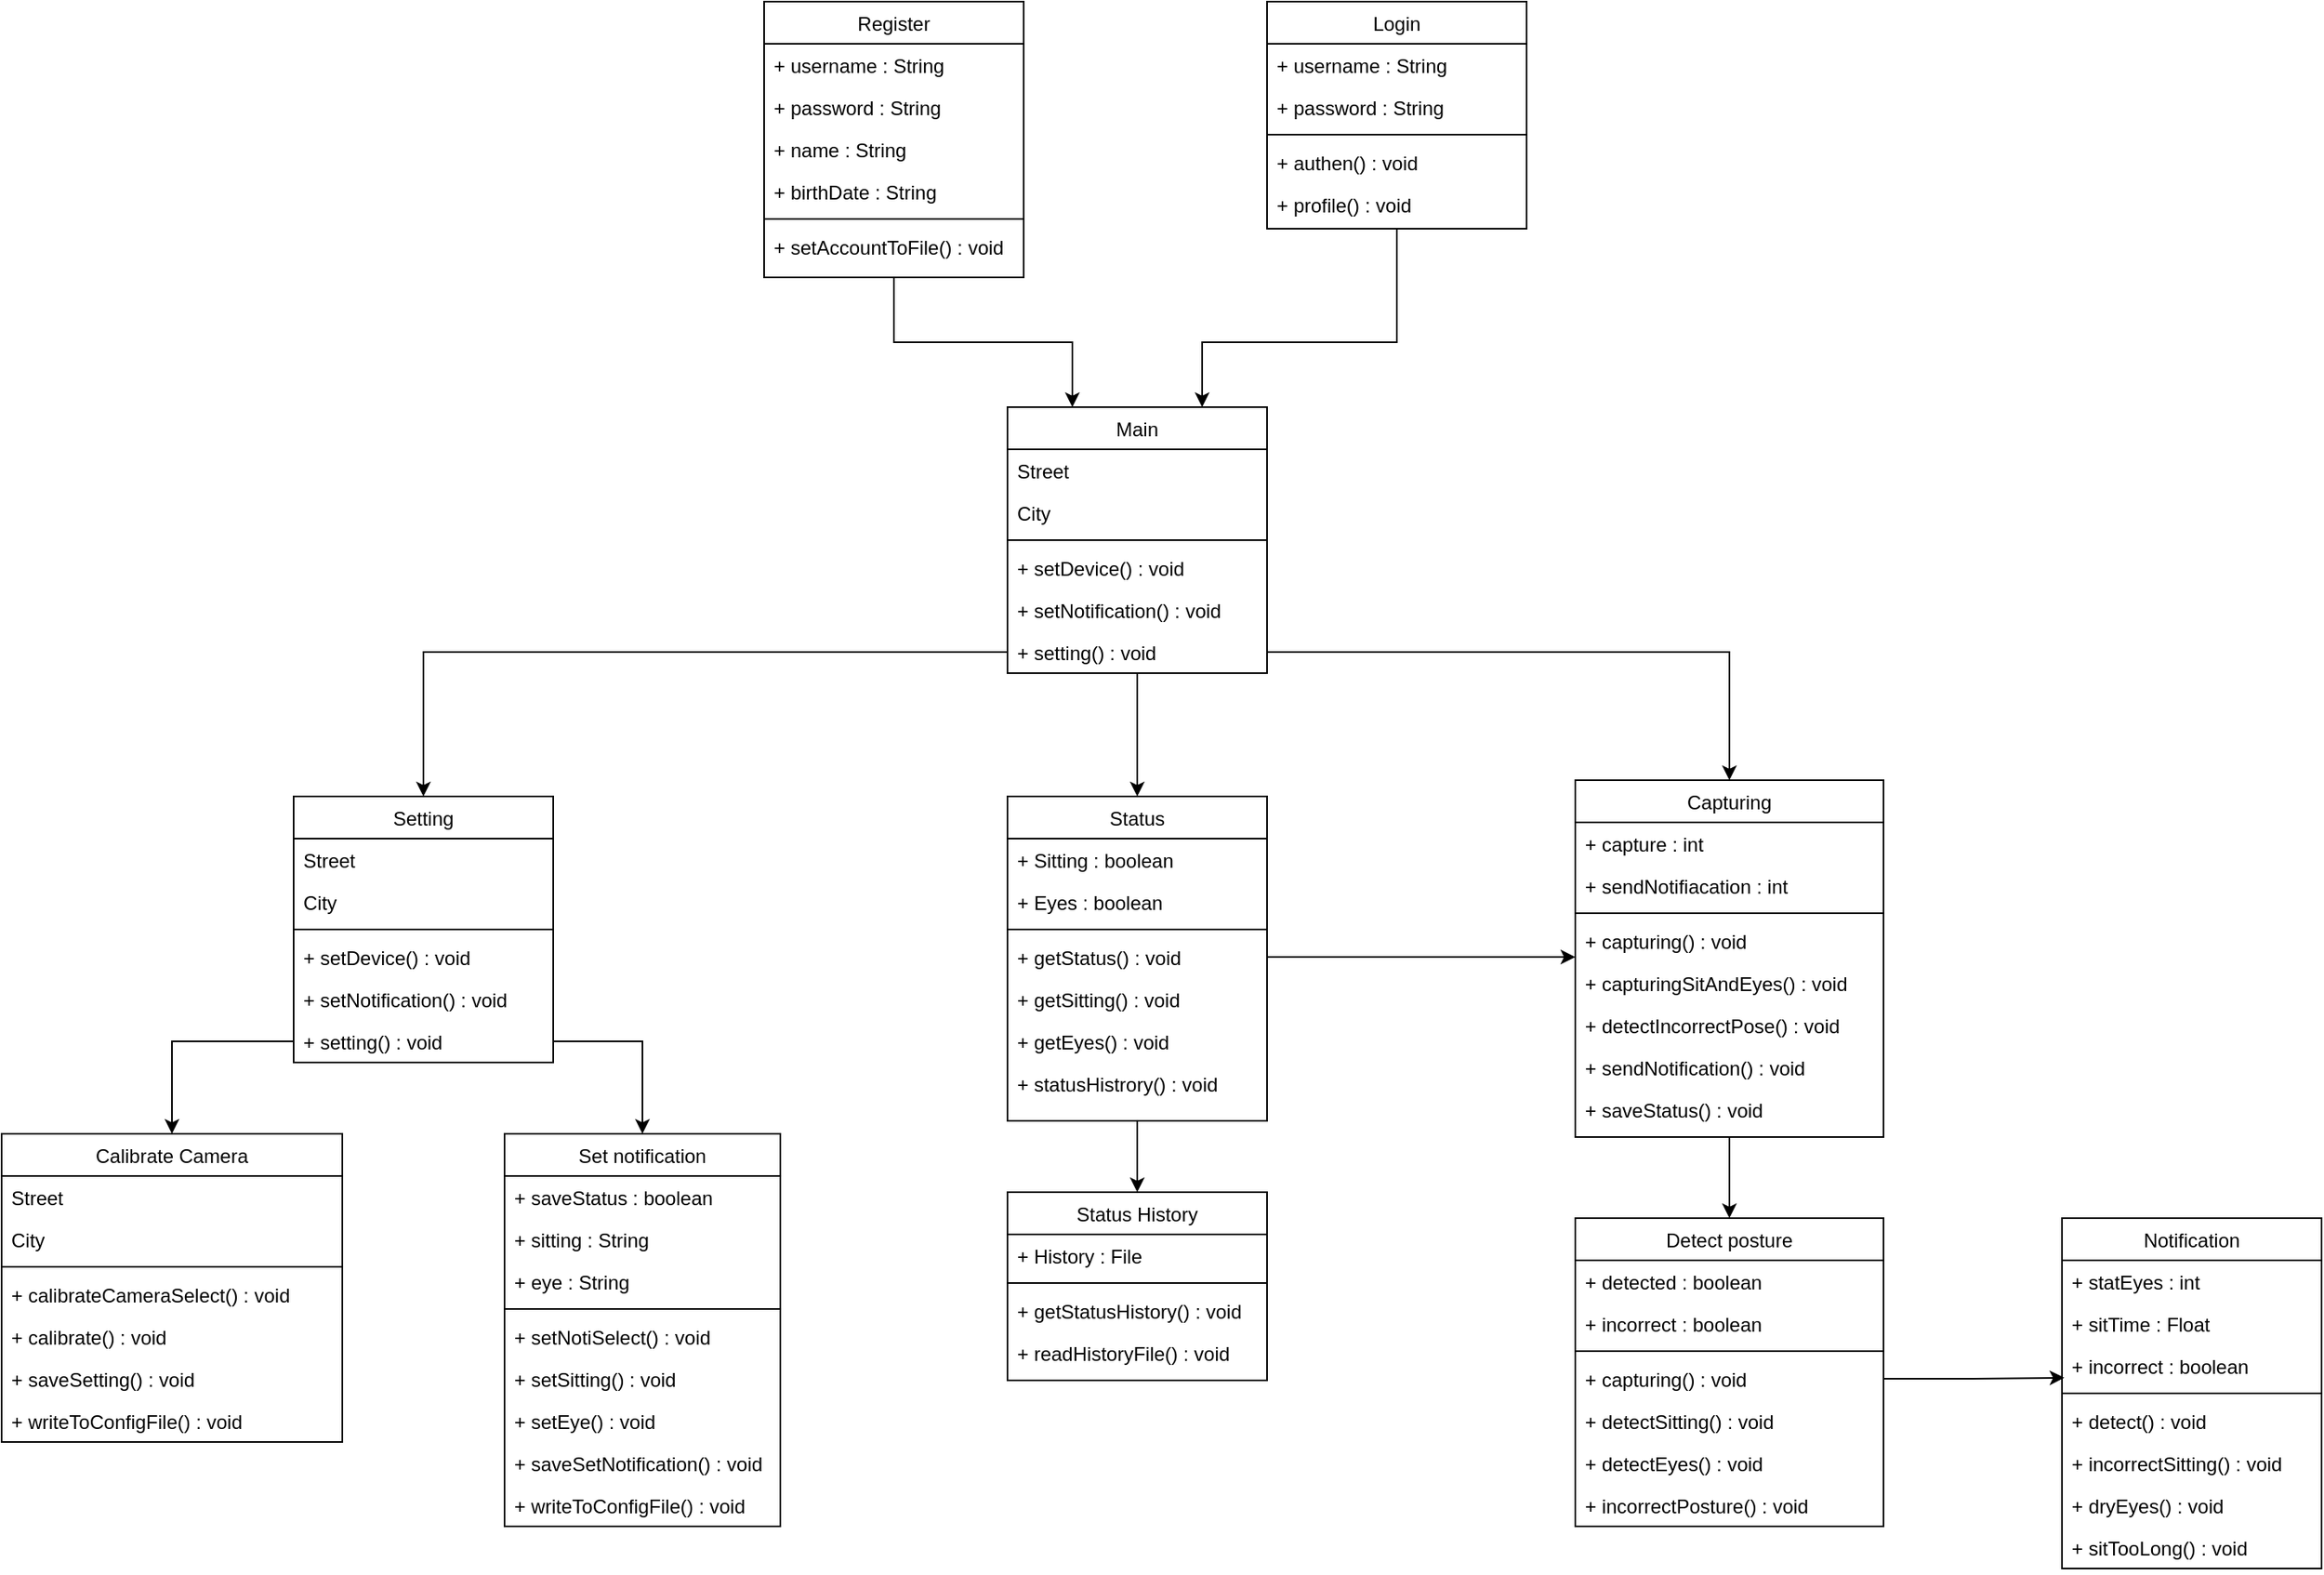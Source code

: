 <mxfile version="15.5.1" type="github">
  <diagram id="C5RBs43oDa-KdzZeNtuy" name="Class Diagram">
    <mxGraphModel dx="1068" dy="655" grid="1" gridSize="10" guides="1" tooltips="1" connect="1" arrows="1" fold="1" page="1" pageScale="1" pageWidth="827" pageHeight="1169" math="0" shadow="0">
      <root>
        <mxCell id="WIyWlLk6GJQsqaUBKTNV-0" />
        <mxCell id="WIyWlLk6GJQsqaUBKTNV-1" parent="WIyWlLk6GJQsqaUBKTNV-0" />
        <mxCell id="vv1hb8bBGI_ncl7h0-FY-103" style="edgeStyle=orthogonalEdgeStyle;rounded=0;orthogonalLoop=1;jettySize=auto;html=1;exitX=0.5;exitY=1;exitDx=0;exitDy=0;entryX=0.25;entryY=0;entryDx=0;entryDy=0;" edge="1" parent="WIyWlLk6GJQsqaUBKTNV-1" source="zkfFHV4jXpPFQw0GAbJ--0" target="vv1hb8bBGI_ncl7h0-FY-95">
          <mxGeometry relative="1" as="geometry" />
        </mxCell>
        <mxCell id="zkfFHV4jXpPFQw0GAbJ--0" value="Register" style="swimlane;fontStyle=0;align=center;verticalAlign=top;childLayout=stackLayout;horizontal=1;startSize=26;horizontalStack=0;resizeParent=1;resizeLast=0;collapsible=1;marginBottom=0;rounded=0;shadow=0;strokeWidth=1;" parent="WIyWlLk6GJQsqaUBKTNV-1" vertex="1">
          <mxGeometry x="590" y="90" width="160" height="170" as="geometry">
            <mxRectangle x="230" y="140" width="160" height="26" as="alternateBounds" />
          </mxGeometry>
        </mxCell>
        <mxCell id="zkfFHV4jXpPFQw0GAbJ--1" value="+ username : String" style="text;align=left;verticalAlign=top;spacingLeft=4;spacingRight=4;overflow=hidden;rotatable=0;points=[[0,0.5],[1,0.5]];portConstraint=eastwest;" parent="zkfFHV4jXpPFQw0GAbJ--0" vertex="1">
          <mxGeometry y="26" width="160" height="26" as="geometry" />
        </mxCell>
        <mxCell id="zkfFHV4jXpPFQw0GAbJ--2" value="+ password : String" style="text;align=left;verticalAlign=top;spacingLeft=4;spacingRight=4;overflow=hidden;rotatable=0;points=[[0,0.5],[1,0.5]];portConstraint=eastwest;rounded=0;shadow=0;html=0;" parent="zkfFHV4jXpPFQw0GAbJ--0" vertex="1">
          <mxGeometry y="52" width="160" height="26" as="geometry" />
        </mxCell>
        <mxCell id="vv1hb8bBGI_ncl7h0-FY-2" value="+ name : String" style="text;align=left;verticalAlign=top;spacingLeft=4;spacingRight=4;overflow=hidden;rotatable=0;points=[[0,0.5],[1,0.5]];portConstraint=eastwest;rounded=0;shadow=0;html=0;" vertex="1" parent="zkfFHV4jXpPFQw0GAbJ--0">
          <mxGeometry y="78" width="160" height="26" as="geometry" />
        </mxCell>
        <mxCell id="zkfFHV4jXpPFQw0GAbJ--3" value="+ birthDate : String" style="text;align=left;verticalAlign=top;spacingLeft=4;spacingRight=4;overflow=hidden;rotatable=0;points=[[0,0.5],[1,0.5]];portConstraint=eastwest;rounded=0;shadow=0;html=0;" parent="zkfFHV4jXpPFQw0GAbJ--0" vertex="1">
          <mxGeometry y="104" width="160" height="26" as="geometry" />
        </mxCell>
        <mxCell id="zkfFHV4jXpPFQw0GAbJ--4" value="" style="line;html=1;strokeWidth=1;align=left;verticalAlign=middle;spacingTop=-1;spacingLeft=3;spacingRight=3;rotatable=0;labelPosition=right;points=[];portConstraint=eastwest;" parent="zkfFHV4jXpPFQw0GAbJ--0" vertex="1">
          <mxGeometry y="130" width="160" height="8" as="geometry" />
        </mxCell>
        <mxCell id="zkfFHV4jXpPFQw0GAbJ--5" value="+ setAccountToFile() : void" style="text;align=left;verticalAlign=top;spacingLeft=4;spacingRight=4;overflow=hidden;rotatable=0;points=[[0,0.5],[1,0.5]];portConstraint=eastwest;" parent="zkfFHV4jXpPFQw0GAbJ--0" vertex="1">
          <mxGeometry y="138" width="160" height="26" as="geometry" />
        </mxCell>
        <mxCell id="vv1hb8bBGI_ncl7h0-FY-104" style="edgeStyle=orthogonalEdgeStyle;rounded=0;orthogonalLoop=1;jettySize=auto;html=1;entryX=0.75;entryY=0;entryDx=0;entryDy=0;" edge="1" parent="WIyWlLk6GJQsqaUBKTNV-1" source="zkfFHV4jXpPFQw0GAbJ--6" target="vv1hb8bBGI_ncl7h0-FY-95">
          <mxGeometry relative="1" as="geometry">
            <Array as="points">
              <mxPoint x="980" y="300" />
              <mxPoint x="860" y="300" />
            </Array>
          </mxGeometry>
        </mxCell>
        <mxCell id="zkfFHV4jXpPFQw0GAbJ--6" value="Login" style="swimlane;fontStyle=0;align=center;verticalAlign=top;childLayout=stackLayout;horizontal=1;startSize=26;horizontalStack=0;resizeParent=1;resizeLast=0;collapsible=1;marginBottom=0;rounded=0;shadow=0;strokeWidth=1;" parent="WIyWlLk6GJQsqaUBKTNV-1" vertex="1">
          <mxGeometry x="900" y="90" width="160" height="140" as="geometry">
            <mxRectangle x="130" y="380" width="160" height="26" as="alternateBounds" />
          </mxGeometry>
        </mxCell>
        <mxCell id="vv1hb8bBGI_ncl7h0-FY-4" value="+ username : String" style="text;align=left;verticalAlign=top;spacingLeft=4;spacingRight=4;overflow=hidden;rotatable=0;points=[[0,0.5],[1,0.5]];portConstraint=eastwest;" vertex="1" parent="zkfFHV4jXpPFQw0GAbJ--6">
          <mxGeometry y="26" width="160" height="26" as="geometry" />
        </mxCell>
        <mxCell id="vv1hb8bBGI_ncl7h0-FY-5" value="+ password : String" style="text;align=left;verticalAlign=top;spacingLeft=4;spacingRight=4;overflow=hidden;rotatable=0;points=[[0,0.5],[1,0.5]];portConstraint=eastwest;rounded=0;shadow=0;html=0;" vertex="1" parent="zkfFHV4jXpPFQw0GAbJ--6">
          <mxGeometry y="52" width="160" height="26" as="geometry" />
        </mxCell>
        <mxCell id="zkfFHV4jXpPFQw0GAbJ--9" value="" style="line;html=1;strokeWidth=1;align=left;verticalAlign=middle;spacingTop=-1;spacingLeft=3;spacingRight=3;rotatable=0;labelPosition=right;points=[];portConstraint=eastwest;" parent="zkfFHV4jXpPFQw0GAbJ--6" vertex="1">
          <mxGeometry y="78" width="160" height="8" as="geometry" />
        </mxCell>
        <mxCell id="zkfFHV4jXpPFQw0GAbJ--10" value="+ authen() : void" style="text;align=left;verticalAlign=top;spacingLeft=4;spacingRight=4;overflow=hidden;rotatable=0;points=[[0,0.5],[1,0.5]];portConstraint=eastwest;fontStyle=0" parent="zkfFHV4jXpPFQw0GAbJ--6" vertex="1">
          <mxGeometry y="86" width="160" height="26" as="geometry" />
        </mxCell>
        <mxCell id="zkfFHV4jXpPFQw0GAbJ--11" value="+ profile() : void" style="text;align=left;verticalAlign=top;spacingLeft=4;spacingRight=4;overflow=hidden;rotatable=0;points=[[0,0.5],[1,0.5]];portConstraint=eastwest;" parent="zkfFHV4jXpPFQw0GAbJ--6" vertex="1">
          <mxGeometry y="112" width="160" height="26" as="geometry" />
        </mxCell>
        <mxCell id="zkfFHV4jXpPFQw0GAbJ--17" value="Setting" style="swimlane;fontStyle=0;align=center;verticalAlign=top;childLayout=stackLayout;horizontal=1;startSize=26;horizontalStack=0;resizeParent=1;resizeLast=0;collapsible=1;marginBottom=0;rounded=0;shadow=0;strokeWidth=1;" parent="WIyWlLk6GJQsqaUBKTNV-1" vertex="1">
          <mxGeometry x="300" y="580" width="160" height="164" as="geometry">
            <mxRectangle x="550" y="140" width="160" height="26" as="alternateBounds" />
          </mxGeometry>
        </mxCell>
        <mxCell id="zkfFHV4jXpPFQw0GAbJ--18" value="Street" style="text;align=left;verticalAlign=top;spacingLeft=4;spacingRight=4;overflow=hidden;rotatable=0;points=[[0,0.5],[1,0.5]];portConstraint=eastwest;" parent="zkfFHV4jXpPFQw0GAbJ--17" vertex="1">
          <mxGeometry y="26" width="160" height="26" as="geometry" />
        </mxCell>
        <mxCell id="zkfFHV4jXpPFQw0GAbJ--19" value="City" style="text;align=left;verticalAlign=top;spacingLeft=4;spacingRight=4;overflow=hidden;rotatable=0;points=[[0,0.5],[1,0.5]];portConstraint=eastwest;rounded=0;shadow=0;html=0;" parent="zkfFHV4jXpPFQw0GAbJ--17" vertex="1">
          <mxGeometry y="52" width="160" height="26" as="geometry" />
        </mxCell>
        <mxCell id="zkfFHV4jXpPFQw0GAbJ--23" value="" style="line;html=1;strokeWidth=1;align=left;verticalAlign=middle;spacingTop=-1;spacingLeft=3;spacingRight=3;rotatable=0;labelPosition=right;points=[];portConstraint=eastwest;" parent="zkfFHV4jXpPFQw0GAbJ--17" vertex="1">
          <mxGeometry y="78" width="160" height="8" as="geometry" />
        </mxCell>
        <mxCell id="zkfFHV4jXpPFQw0GAbJ--24" value="+ setDevice() : void" style="text;align=left;verticalAlign=top;spacingLeft=4;spacingRight=4;overflow=hidden;rotatable=0;points=[[0,0.5],[1,0.5]];portConstraint=eastwest;" parent="zkfFHV4jXpPFQw0GAbJ--17" vertex="1">
          <mxGeometry y="86" width="160" height="26" as="geometry" />
        </mxCell>
        <mxCell id="zkfFHV4jXpPFQw0GAbJ--25" value="+ setNotification() : void" style="text;align=left;verticalAlign=top;spacingLeft=4;spacingRight=4;overflow=hidden;rotatable=0;points=[[0,0.5],[1,0.5]];portConstraint=eastwest;" parent="zkfFHV4jXpPFQw0GAbJ--17" vertex="1">
          <mxGeometry y="112" width="160" height="26" as="geometry" />
        </mxCell>
        <mxCell id="vv1hb8bBGI_ncl7h0-FY-12" value="+ setting() : void" style="text;align=left;verticalAlign=top;spacingLeft=4;spacingRight=4;overflow=hidden;rotatable=0;points=[[0,0.5],[1,0.5]];portConstraint=eastwest;" vertex="1" parent="zkfFHV4jXpPFQw0GAbJ--17">
          <mxGeometry y="138" width="160" height="26" as="geometry" />
        </mxCell>
        <mxCell id="vv1hb8bBGI_ncl7h0-FY-110" style="edgeStyle=orthogonalEdgeStyle;rounded=0;orthogonalLoop=1;jettySize=auto;html=1;exitX=0.5;exitY=1;exitDx=0;exitDy=0;entryX=0.5;entryY=0;entryDx=0;entryDy=0;" edge="1" parent="WIyWlLk6GJQsqaUBKTNV-1" source="vv1hb8bBGI_ncl7h0-FY-13" target="vv1hb8bBGI_ncl7h0-FY-45">
          <mxGeometry relative="1" as="geometry" />
        </mxCell>
        <mxCell id="vv1hb8bBGI_ncl7h0-FY-13" value="Status" style="swimlane;fontStyle=0;align=center;verticalAlign=top;childLayout=stackLayout;horizontal=1;startSize=26;horizontalStack=0;resizeParent=1;resizeLast=0;collapsible=1;marginBottom=0;rounded=0;shadow=0;strokeWidth=1;" vertex="1" parent="WIyWlLk6GJQsqaUBKTNV-1">
          <mxGeometry x="740" y="580" width="160" height="200" as="geometry">
            <mxRectangle x="550" y="140" width="160" height="26" as="alternateBounds" />
          </mxGeometry>
        </mxCell>
        <mxCell id="vv1hb8bBGI_ncl7h0-FY-14" value="+ Sitting : boolean" style="text;align=left;verticalAlign=top;spacingLeft=4;spacingRight=4;overflow=hidden;rotatable=0;points=[[0,0.5],[1,0.5]];portConstraint=eastwest;" vertex="1" parent="vv1hb8bBGI_ncl7h0-FY-13">
          <mxGeometry y="26" width="160" height="26" as="geometry" />
        </mxCell>
        <mxCell id="vv1hb8bBGI_ncl7h0-FY-15" value="+ Eyes : boolean" style="text;align=left;verticalAlign=top;spacingLeft=4;spacingRight=4;overflow=hidden;rotatable=0;points=[[0,0.5],[1,0.5]];portConstraint=eastwest;rounded=0;shadow=0;html=0;" vertex="1" parent="vv1hb8bBGI_ncl7h0-FY-13">
          <mxGeometry y="52" width="160" height="26" as="geometry" />
        </mxCell>
        <mxCell id="vv1hb8bBGI_ncl7h0-FY-16" value="" style="line;html=1;strokeWidth=1;align=left;verticalAlign=middle;spacingTop=-1;spacingLeft=3;spacingRight=3;rotatable=0;labelPosition=right;points=[];portConstraint=eastwest;" vertex="1" parent="vv1hb8bBGI_ncl7h0-FY-13">
          <mxGeometry y="78" width="160" height="8" as="geometry" />
        </mxCell>
        <mxCell id="vv1hb8bBGI_ncl7h0-FY-17" value="+ getStatus() : void" style="text;align=left;verticalAlign=top;spacingLeft=4;spacingRight=4;overflow=hidden;rotatable=0;points=[[0,0.5],[1,0.5]];portConstraint=eastwest;" vertex="1" parent="vv1hb8bBGI_ncl7h0-FY-13">
          <mxGeometry y="86" width="160" height="26" as="geometry" />
        </mxCell>
        <mxCell id="vv1hb8bBGI_ncl7h0-FY-18" value="+ getSitting() : void" style="text;align=left;verticalAlign=top;spacingLeft=4;spacingRight=4;overflow=hidden;rotatable=0;points=[[0,0.5],[1,0.5]];portConstraint=eastwest;" vertex="1" parent="vv1hb8bBGI_ncl7h0-FY-13">
          <mxGeometry y="112" width="160" height="26" as="geometry" />
        </mxCell>
        <mxCell id="vv1hb8bBGI_ncl7h0-FY-19" value="+ getEyes() : void" style="text;align=left;verticalAlign=top;spacingLeft=4;spacingRight=4;overflow=hidden;rotatable=0;points=[[0,0.5],[1,0.5]];portConstraint=eastwest;" vertex="1" parent="vv1hb8bBGI_ncl7h0-FY-13">
          <mxGeometry y="138" width="160" height="26" as="geometry" />
        </mxCell>
        <mxCell id="vv1hb8bBGI_ncl7h0-FY-20" value="+ statusHistrory() : void" style="text;align=left;verticalAlign=top;spacingLeft=4;spacingRight=4;overflow=hidden;rotatable=0;points=[[0,0.5],[1,0.5]];portConstraint=eastwest;" vertex="1" parent="vv1hb8bBGI_ncl7h0-FY-13">
          <mxGeometry y="164" width="160" height="26" as="geometry" />
        </mxCell>
        <mxCell id="vv1hb8bBGI_ncl7h0-FY-21" value="Calibrate Camera" style="swimlane;fontStyle=0;align=center;verticalAlign=top;childLayout=stackLayout;horizontal=1;startSize=26;horizontalStack=0;resizeParent=1;resizeLast=0;collapsible=1;marginBottom=0;rounded=0;shadow=0;strokeWidth=1;" vertex="1" parent="WIyWlLk6GJQsqaUBKTNV-1">
          <mxGeometry x="120" y="788" width="210" height="190" as="geometry">
            <mxRectangle x="550" y="140" width="160" height="26" as="alternateBounds" />
          </mxGeometry>
        </mxCell>
        <mxCell id="vv1hb8bBGI_ncl7h0-FY-22" value="Street" style="text;align=left;verticalAlign=top;spacingLeft=4;spacingRight=4;overflow=hidden;rotatable=0;points=[[0,0.5],[1,0.5]];portConstraint=eastwest;" vertex="1" parent="vv1hb8bBGI_ncl7h0-FY-21">
          <mxGeometry y="26" width="210" height="26" as="geometry" />
        </mxCell>
        <mxCell id="vv1hb8bBGI_ncl7h0-FY-23" value="City" style="text;align=left;verticalAlign=top;spacingLeft=4;spacingRight=4;overflow=hidden;rotatable=0;points=[[0,0.5],[1,0.5]];portConstraint=eastwest;rounded=0;shadow=0;html=0;" vertex="1" parent="vv1hb8bBGI_ncl7h0-FY-21">
          <mxGeometry y="52" width="210" height="26" as="geometry" />
        </mxCell>
        <mxCell id="vv1hb8bBGI_ncl7h0-FY-24" value="" style="line;html=1;strokeWidth=1;align=left;verticalAlign=middle;spacingTop=-1;spacingLeft=3;spacingRight=3;rotatable=0;labelPosition=right;points=[];portConstraint=eastwest;" vertex="1" parent="vv1hb8bBGI_ncl7h0-FY-21">
          <mxGeometry y="78" width="210" height="8" as="geometry" />
        </mxCell>
        <mxCell id="vv1hb8bBGI_ncl7h0-FY-25" value="+ calibrateCameraSelect() : void" style="text;align=left;verticalAlign=top;spacingLeft=4;spacingRight=4;overflow=hidden;rotatable=0;points=[[0,0.5],[1,0.5]];portConstraint=eastwest;" vertex="1" parent="vv1hb8bBGI_ncl7h0-FY-21">
          <mxGeometry y="86" width="210" height="26" as="geometry" />
        </mxCell>
        <mxCell id="vv1hb8bBGI_ncl7h0-FY-26" value="+ calibrate() : void" style="text;align=left;verticalAlign=top;spacingLeft=4;spacingRight=4;overflow=hidden;rotatable=0;points=[[0,0.5],[1,0.5]];portConstraint=eastwest;" vertex="1" parent="vv1hb8bBGI_ncl7h0-FY-21">
          <mxGeometry y="112" width="210" height="26" as="geometry" />
        </mxCell>
        <mxCell id="vv1hb8bBGI_ncl7h0-FY-27" value="+ saveSetting() : void" style="text;align=left;verticalAlign=top;spacingLeft=4;spacingRight=4;overflow=hidden;rotatable=0;points=[[0,0.5],[1,0.5]];portConstraint=eastwest;" vertex="1" parent="vv1hb8bBGI_ncl7h0-FY-21">
          <mxGeometry y="138" width="210" height="26" as="geometry" />
        </mxCell>
        <mxCell id="vv1hb8bBGI_ncl7h0-FY-28" value="+ writeToConfigFile() : void" style="text;align=left;verticalAlign=top;spacingLeft=4;spacingRight=4;overflow=hidden;rotatable=0;points=[[0,0.5],[1,0.5]];portConstraint=eastwest;" vertex="1" parent="vv1hb8bBGI_ncl7h0-FY-21">
          <mxGeometry y="164" width="210" height="26" as="geometry" />
        </mxCell>
        <mxCell id="vv1hb8bBGI_ncl7h0-FY-36" value="Set notification" style="swimlane;fontStyle=0;align=center;verticalAlign=top;childLayout=stackLayout;horizontal=1;startSize=26;horizontalStack=0;resizeParent=1;resizeLast=0;collapsible=1;marginBottom=0;rounded=0;shadow=0;strokeWidth=1;" vertex="1" parent="WIyWlLk6GJQsqaUBKTNV-1">
          <mxGeometry x="430" y="788" width="170" height="242" as="geometry">
            <mxRectangle x="550" y="140" width="160" height="26" as="alternateBounds" />
          </mxGeometry>
        </mxCell>
        <mxCell id="vv1hb8bBGI_ncl7h0-FY-38" value="+ saveStatus : boolean" style="text;align=left;verticalAlign=top;spacingLeft=4;spacingRight=4;overflow=hidden;rotatable=0;points=[[0,0.5],[1,0.5]];portConstraint=eastwest;rounded=0;shadow=0;html=0;" vertex="1" parent="vv1hb8bBGI_ncl7h0-FY-36">
          <mxGeometry y="26" width="170" height="26" as="geometry" />
        </mxCell>
        <mxCell id="vv1hb8bBGI_ncl7h0-FY-37" value="+ sitting : String" style="text;align=left;verticalAlign=top;spacingLeft=4;spacingRight=4;overflow=hidden;rotatable=0;points=[[0,0.5],[1,0.5]];portConstraint=eastwest;" vertex="1" parent="vv1hb8bBGI_ncl7h0-FY-36">
          <mxGeometry y="52" width="170" height="26" as="geometry" />
        </mxCell>
        <mxCell id="vv1hb8bBGI_ncl7h0-FY-115" value="+ eye : String" style="text;align=left;verticalAlign=top;spacingLeft=4;spacingRight=4;overflow=hidden;rotatable=0;points=[[0,0.5],[1,0.5]];portConstraint=eastwest;" vertex="1" parent="vv1hb8bBGI_ncl7h0-FY-36">
          <mxGeometry y="78" width="170" height="26" as="geometry" />
        </mxCell>
        <mxCell id="vv1hb8bBGI_ncl7h0-FY-39" value="" style="line;html=1;strokeWidth=1;align=left;verticalAlign=middle;spacingTop=-1;spacingLeft=3;spacingRight=3;rotatable=0;labelPosition=right;points=[];portConstraint=eastwest;" vertex="1" parent="vv1hb8bBGI_ncl7h0-FY-36">
          <mxGeometry y="104" width="170" height="8" as="geometry" />
        </mxCell>
        <mxCell id="vv1hb8bBGI_ncl7h0-FY-40" value="+ setNotiSelect() : void" style="text;align=left;verticalAlign=top;spacingLeft=4;spacingRight=4;overflow=hidden;rotatable=0;points=[[0,0.5],[1,0.5]];portConstraint=eastwest;" vertex="1" parent="vv1hb8bBGI_ncl7h0-FY-36">
          <mxGeometry y="112" width="170" height="26" as="geometry" />
        </mxCell>
        <mxCell id="vv1hb8bBGI_ncl7h0-FY-41" value="+ setSitting() : void" style="text;align=left;verticalAlign=top;spacingLeft=4;spacingRight=4;overflow=hidden;rotatable=0;points=[[0,0.5],[1,0.5]];portConstraint=eastwest;" vertex="1" parent="vv1hb8bBGI_ncl7h0-FY-36">
          <mxGeometry y="138" width="170" height="26" as="geometry" />
        </mxCell>
        <mxCell id="vv1hb8bBGI_ncl7h0-FY-42" value="+ setEye() : void" style="text;align=left;verticalAlign=top;spacingLeft=4;spacingRight=4;overflow=hidden;rotatable=0;points=[[0,0.5],[1,0.5]];portConstraint=eastwest;" vertex="1" parent="vv1hb8bBGI_ncl7h0-FY-36">
          <mxGeometry y="164" width="170" height="26" as="geometry" />
        </mxCell>
        <mxCell id="vv1hb8bBGI_ncl7h0-FY-43" value="+ saveSetNotification() : void" style="text;align=left;verticalAlign=top;spacingLeft=4;spacingRight=4;overflow=hidden;rotatable=0;points=[[0,0.5],[1,0.5]];portConstraint=eastwest;" vertex="1" parent="vv1hb8bBGI_ncl7h0-FY-36">
          <mxGeometry y="190" width="170" height="26" as="geometry" />
        </mxCell>
        <mxCell id="vv1hb8bBGI_ncl7h0-FY-44" value="+ writeToConfigFile() : void" style="text;align=left;verticalAlign=top;spacingLeft=4;spacingRight=4;overflow=hidden;rotatable=0;points=[[0,0.5],[1,0.5]];portConstraint=eastwest;" vertex="1" parent="vv1hb8bBGI_ncl7h0-FY-36">
          <mxGeometry y="216" width="170" height="26" as="geometry" />
        </mxCell>
        <mxCell id="vv1hb8bBGI_ncl7h0-FY-45" value="Status History" style="swimlane;fontStyle=0;align=center;verticalAlign=top;childLayout=stackLayout;horizontal=1;startSize=26;horizontalStack=0;resizeParent=1;resizeLast=0;collapsible=1;marginBottom=0;rounded=0;shadow=0;strokeWidth=1;" vertex="1" parent="WIyWlLk6GJQsqaUBKTNV-1">
          <mxGeometry x="740" y="824" width="160" height="116" as="geometry">
            <mxRectangle x="550" y="140" width="160" height="26" as="alternateBounds" />
          </mxGeometry>
        </mxCell>
        <mxCell id="vv1hb8bBGI_ncl7h0-FY-46" value="+ History : File" style="text;align=left;verticalAlign=top;spacingLeft=4;spacingRight=4;overflow=hidden;rotatable=0;points=[[0,0.5],[1,0.5]];portConstraint=eastwest;" vertex="1" parent="vv1hb8bBGI_ncl7h0-FY-45">
          <mxGeometry y="26" width="160" height="26" as="geometry" />
        </mxCell>
        <mxCell id="vv1hb8bBGI_ncl7h0-FY-48" value="" style="line;html=1;strokeWidth=1;align=left;verticalAlign=middle;spacingTop=-1;spacingLeft=3;spacingRight=3;rotatable=0;labelPosition=right;points=[];portConstraint=eastwest;" vertex="1" parent="vv1hb8bBGI_ncl7h0-FY-45">
          <mxGeometry y="52" width="160" height="8" as="geometry" />
        </mxCell>
        <mxCell id="vv1hb8bBGI_ncl7h0-FY-49" value="+ getStatusHistory() : void" style="text;align=left;verticalAlign=top;spacingLeft=4;spacingRight=4;overflow=hidden;rotatable=0;points=[[0,0.5],[1,0.5]];portConstraint=eastwest;" vertex="1" parent="vv1hb8bBGI_ncl7h0-FY-45">
          <mxGeometry y="60" width="160" height="26" as="geometry" />
        </mxCell>
        <mxCell id="vv1hb8bBGI_ncl7h0-FY-50" value="+ readHistoryFile() : void" style="text;align=left;verticalAlign=top;spacingLeft=4;spacingRight=4;overflow=hidden;rotatable=0;points=[[0,0.5],[1,0.5]];portConstraint=eastwest;" vertex="1" parent="vv1hb8bBGI_ncl7h0-FY-45">
          <mxGeometry y="86" width="160" height="26" as="geometry" />
        </mxCell>
        <mxCell id="vv1hb8bBGI_ncl7h0-FY-111" style="edgeStyle=orthogonalEdgeStyle;rounded=0;orthogonalLoop=1;jettySize=auto;html=1;exitX=0.5;exitY=1;exitDx=0;exitDy=0;entryX=0.5;entryY=0;entryDx=0;entryDy=0;" edge="1" parent="WIyWlLk6GJQsqaUBKTNV-1" source="vv1hb8bBGI_ncl7h0-FY-65" target="vv1hb8bBGI_ncl7h0-FY-74">
          <mxGeometry relative="1" as="geometry" />
        </mxCell>
        <mxCell id="vv1hb8bBGI_ncl7h0-FY-65" value="Capturing" style="swimlane;fontStyle=0;align=center;verticalAlign=top;childLayout=stackLayout;horizontal=1;startSize=26;horizontalStack=0;resizeParent=1;resizeLast=0;collapsible=1;marginBottom=0;rounded=0;shadow=0;strokeWidth=1;" vertex="1" parent="WIyWlLk6GJQsqaUBKTNV-1">
          <mxGeometry x="1090" y="570" width="190" height="220" as="geometry">
            <mxRectangle x="550" y="140" width="160" height="26" as="alternateBounds" />
          </mxGeometry>
        </mxCell>
        <mxCell id="vv1hb8bBGI_ncl7h0-FY-66" value="+ capture : int" style="text;align=left;verticalAlign=top;spacingLeft=4;spacingRight=4;overflow=hidden;rotatable=0;points=[[0,0.5],[1,0.5]];portConstraint=eastwest;" vertex="1" parent="vv1hb8bBGI_ncl7h0-FY-65">
          <mxGeometry y="26" width="190" height="26" as="geometry" />
        </mxCell>
        <mxCell id="vv1hb8bBGI_ncl7h0-FY-67" value="+ sendNotifiacation : int" style="text;align=left;verticalAlign=top;spacingLeft=4;spacingRight=4;overflow=hidden;rotatable=0;points=[[0,0.5],[1,0.5]];portConstraint=eastwest;rounded=0;shadow=0;html=0;" vertex="1" parent="vv1hb8bBGI_ncl7h0-FY-65">
          <mxGeometry y="52" width="190" height="26" as="geometry" />
        </mxCell>
        <mxCell id="vv1hb8bBGI_ncl7h0-FY-68" value="" style="line;html=1;strokeWidth=1;align=left;verticalAlign=middle;spacingTop=-1;spacingLeft=3;spacingRight=3;rotatable=0;labelPosition=right;points=[];portConstraint=eastwest;" vertex="1" parent="vv1hb8bBGI_ncl7h0-FY-65">
          <mxGeometry y="78" width="190" height="8" as="geometry" />
        </mxCell>
        <mxCell id="vv1hb8bBGI_ncl7h0-FY-69" value="+ capturing() : void" style="text;align=left;verticalAlign=top;spacingLeft=4;spacingRight=4;overflow=hidden;rotatable=0;points=[[0,0.5],[1,0.5]];portConstraint=eastwest;" vertex="1" parent="vv1hb8bBGI_ncl7h0-FY-65">
          <mxGeometry y="86" width="190" height="26" as="geometry" />
        </mxCell>
        <mxCell id="vv1hb8bBGI_ncl7h0-FY-70" value="+ capturingSitAndEyes() : void" style="text;align=left;verticalAlign=top;spacingLeft=4;spacingRight=4;overflow=hidden;rotatable=0;points=[[0,0.5],[1,0.5]];portConstraint=eastwest;" vertex="1" parent="vv1hb8bBGI_ncl7h0-FY-65">
          <mxGeometry y="112" width="190" height="26" as="geometry" />
        </mxCell>
        <mxCell id="vv1hb8bBGI_ncl7h0-FY-71" value="+ detectIncorrectPose() : void" style="text;align=left;verticalAlign=top;spacingLeft=4;spacingRight=4;overflow=hidden;rotatable=0;points=[[0,0.5],[1,0.5]];portConstraint=eastwest;" vertex="1" parent="vv1hb8bBGI_ncl7h0-FY-65">
          <mxGeometry y="138" width="190" height="26" as="geometry" />
        </mxCell>
        <mxCell id="vv1hb8bBGI_ncl7h0-FY-72" value="+ sendNotification() : void" style="text;align=left;verticalAlign=top;spacingLeft=4;spacingRight=4;overflow=hidden;rotatable=0;points=[[0,0.5],[1,0.5]];portConstraint=eastwest;" vertex="1" parent="vv1hb8bBGI_ncl7h0-FY-65">
          <mxGeometry y="164" width="190" height="26" as="geometry" />
        </mxCell>
        <mxCell id="vv1hb8bBGI_ncl7h0-FY-73" value="+ saveStatus() : void" style="text;align=left;verticalAlign=top;spacingLeft=4;spacingRight=4;overflow=hidden;rotatable=0;points=[[0,0.5],[1,0.5]];portConstraint=eastwest;" vertex="1" parent="vv1hb8bBGI_ncl7h0-FY-65">
          <mxGeometry y="190" width="190" height="26" as="geometry" />
        </mxCell>
        <mxCell id="vv1hb8bBGI_ncl7h0-FY-74" value="Detect posture" style="swimlane;fontStyle=0;align=center;verticalAlign=top;childLayout=stackLayout;horizontal=1;startSize=26;horizontalStack=0;resizeParent=1;resizeLast=0;collapsible=1;marginBottom=0;rounded=0;shadow=0;strokeWidth=1;" vertex="1" parent="WIyWlLk6GJQsqaUBKTNV-1">
          <mxGeometry x="1090" y="840" width="190" height="190" as="geometry">
            <mxRectangle x="550" y="140" width="160" height="26" as="alternateBounds" />
          </mxGeometry>
        </mxCell>
        <mxCell id="vv1hb8bBGI_ncl7h0-FY-75" value="+ detected : boolean" style="text;align=left;verticalAlign=top;spacingLeft=4;spacingRight=4;overflow=hidden;rotatable=0;points=[[0,0.5],[1,0.5]];portConstraint=eastwest;" vertex="1" parent="vv1hb8bBGI_ncl7h0-FY-74">
          <mxGeometry y="26" width="190" height="26" as="geometry" />
        </mxCell>
        <mxCell id="vv1hb8bBGI_ncl7h0-FY-76" value="+ incorrect : boolean" style="text;align=left;verticalAlign=top;spacingLeft=4;spacingRight=4;overflow=hidden;rotatable=0;points=[[0,0.5],[1,0.5]];portConstraint=eastwest;rounded=0;shadow=0;html=0;" vertex="1" parent="vv1hb8bBGI_ncl7h0-FY-74">
          <mxGeometry y="52" width="190" height="26" as="geometry" />
        </mxCell>
        <mxCell id="vv1hb8bBGI_ncl7h0-FY-77" value="" style="line;html=1;strokeWidth=1;align=left;verticalAlign=middle;spacingTop=-1;spacingLeft=3;spacingRight=3;rotatable=0;labelPosition=right;points=[];portConstraint=eastwest;" vertex="1" parent="vv1hb8bBGI_ncl7h0-FY-74">
          <mxGeometry y="78" width="190" height="8" as="geometry" />
        </mxCell>
        <mxCell id="vv1hb8bBGI_ncl7h0-FY-78" value="+ capturing() : void" style="text;align=left;verticalAlign=top;spacingLeft=4;spacingRight=4;overflow=hidden;rotatable=0;points=[[0,0.5],[1,0.5]];portConstraint=eastwest;" vertex="1" parent="vv1hb8bBGI_ncl7h0-FY-74">
          <mxGeometry y="86" width="190" height="26" as="geometry" />
        </mxCell>
        <mxCell id="vv1hb8bBGI_ncl7h0-FY-79" value="+ detectSitting() : void" style="text;align=left;verticalAlign=top;spacingLeft=4;spacingRight=4;overflow=hidden;rotatable=0;points=[[0,0.5],[1,0.5]];portConstraint=eastwest;" vertex="1" parent="vv1hb8bBGI_ncl7h0-FY-74">
          <mxGeometry y="112" width="190" height="26" as="geometry" />
        </mxCell>
        <mxCell id="vv1hb8bBGI_ncl7h0-FY-80" value="+ detectEyes() : void" style="text;align=left;verticalAlign=top;spacingLeft=4;spacingRight=4;overflow=hidden;rotatable=0;points=[[0,0.5],[1,0.5]];portConstraint=eastwest;" vertex="1" parent="vv1hb8bBGI_ncl7h0-FY-74">
          <mxGeometry y="138" width="190" height="26" as="geometry" />
        </mxCell>
        <mxCell id="vv1hb8bBGI_ncl7h0-FY-81" value="+ incorrectPosture() : void" style="text;align=left;verticalAlign=top;spacingLeft=4;spacingRight=4;overflow=hidden;rotatable=0;points=[[0,0.5],[1,0.5]];portConstraint=eastwest;" vertex="1" parent="vv1hb8bBGI_ncl7h0-FY-74">
          <mxGeometry y="164" width="190" height="26" as="geometry" />
        </mxCell>
        <mxCell id="vv1hb8bBGI_ncl7h0-FY-83" value="Notification" style="swimlane;fontStyle=0;align=center;verticalAlign=top;childLayout=stackLayout;horizontal=1;startSize=26;horizontalStack=0;resizeParent=1;resizeLast=0;collapsible=1;marginBottom=0;rounded=0;shadow=0;strokeWidth=1;" vertex="1" parent="WIyWlLk6GJQsqaUBKTNV-1">
          <mxGeometry x="1390" y="840" width="160" height="216" as="geometry">
            <mxRectangle x="550" y="140" width="160" height="26" as="alternateBounds" />
          </mxGeometry>
        </mxCell>
        <mxCell id="vv1hb8bBGI_ncl7h0-FY-84" value="+ statEyes : int" style="text;align=left;verticalAlign=top;spacingLeft=4;spacingRight=4;overflow=hidden;rotatable=0;points=[[0,0.5],[1,0.5]];portConstraint=eastwest;" vertex="1" parent="vv1hb8bBGI_ncl7h0-FY-83">
          <mxGeometry y="26" width="160" height="26" as="geometry" />
        </mxCell>
        <mxCell id="vv1hb8bBGI_ncl7h0-FY-85" value="+ sitTime : Float" style="text;align=left;verticalAlign=top;spacingLeft=4;spacingRight=4;overflow=hidden;rotatable=0;points=[[0,0.5],[1,0.5]];portConstraint=eastwest;rounded=0;shadow=0;html=0;" vertex="1" parent="vv1hb8bBGI_ncl7h0-FY-83">
          <mxGeometry y="52" width="160" height="26" as="geometry" />
        </mxCell>
        <mxCell id="vv1hb8bBGI_ncl7h0-FY-92" value="+ incorrect : boolean" style="text;align=left;verticalAlign=top;spacingLeft=4;spacingRight=4;overflow=hidden;rotatable=0;points=[[0,0.5],[1,0.5]];portConstraint=eastwest;rounded=0;shadow=0;html=0;" vertex="1" parent="vv1hb8bBGI_ncl7h0-FY-83">
          <mxGeometry y="78" width="160" height="26" as="geometry" />
        </mxCell>
        <mxCell id="vv1hb8bBGI_ncl7h0-FY-86" value="" style="line;html=1;strokeWidth=1;align=left;verticalAlign=middle;spacingTop=-1;spacingLeft=3;spacingRight=3;rotatable=0;labelPosition=right;points=[];portConstraint=eastwest;" vertex="1" parent="vv1hb8bBGI_ncl7h0-FY-83">
          <mxGeometry y="104" width="160" height="8" as="geometry" />
        </mxCell>
        <mxCell id="vv1hb8bBGI_ncl7h0-FY-87" value="+ detect() : void" style="text;align=left;verticalAlign=top;spacingLeft=4;spacingRight=4;overflow=hidden;rotatable=0;points=[[0,0.5],[1,0.5]];portConstraint=eastwest;" vertex="1" parent="vv1hb8bBGI_ncl7h0-FY-83">
          <mxGeometry y="112" width="160" height="26" as="geometry" />
        </mxCell>
        <mxCell id="vv1hb8bBGI_ncl7h0-FY-88" value="+ incorrectSitting() : void" style="text;align=left;verticalAlign=top;spacingLeft=4;spacingRight=4;overflow=hidden;rotatable=0;points=[[0,0.5],[1,0.5]];portConstraint=eastwest;" vertex="1" parent="vv1hb8bBGI_ncl7h0-FY-83">
          <mxGeometry y="138" width="160" height="26" as="geometry" />
        </mxCell>
        <mxCell id="vv1hb8bBGI_ncl7h0-FY-89" value="+ dryEyes() : void" style="text;align=left;verticalAlign=top;spacingLeft=4;spacingRight=4;overflow=hidden;rotatable=0;points=[[0,0.5],[1,0.5]];portConstraint=eastwest;" vertex="1" parent="vv1hb8bBGI_ncl7h0-FY-83">
          <mxGeometry y="164" width="160" height="26" as="geometry" />
        </mxCell>
        <mxCell id="vv1hb8bBGI_ncl7h0-FY-90" value="+ sitTooLong() : void" style="text;align=left;verticalAlign=top;spacingLeft=4;spacingRight=4;overflow=hidden;rotatable=0;points=[[0,0.5],[1,0.5]];portConstraint=eastwest;" vertex="1" parent="vv1hb8bBGI_ncl7h0-FY-83">
          <mxGeometry y="190" width="160" height="26" as="geometry" />
        </mxCell>
        <mxCell id="vv1hb8bBGI_ncl7h0-FY-107" style="edgeStyle=orthogonalEdgeStyle;rounded=0;orthogonalLoop=1;jettySize=auto;html=1;entryX=0.5;entryY=0;entryDx=0;entryDy=0;" edge="1" parent="WIyWlLk6GJQsqaUBKTNV-1" source="vv1hb8bBGI_ncl7h0-FY-95" target="vv1hb8bBGI_ncl7h0-FY-13">
          <mxGeometry relative="1" as="geometry" />
        </mxCell>
        <mxCell id="vv1hb8bBGI_ncl7h0-FY-95" value="Main" style="swimlane;fontStyle=0;align=center;verticalAlign=top;childLayout=stackLayout;horizontal=1;startSize=26;horizontalStack=0;resizeParent=1;resizeLast=0;collapsible=1;marginBottom=0;rounded=0;shadow=0;strokeWidth=1;" vertex="1" parent="WIyWlLk6GJQsqaUBKTNV-1">
          <mxGeometry x="740" y="340" width="160" height="164" as="geometry">
            <mxRectangle x="550" y="140" width="160" height="26" as="alternateBounds" />
          </mxGeometry>
        </mxCell>
        <mxCell id="vv1hb8bBGI_ncl7h0-FY-96" value="Street" style="text;align=left;verticalAlign=top;spacingLeft=4;spacingRight=4;overflow=hidden;rotatable=0;points=[[0,0.5],[1,0.5]];portConstraint=eastwest;" vertex="1" parent="vv1hb8bBGI_ncl7h0-FY-95">
          <mxGeometry y="26" width="160" height="26" as="geometry" />
        </mxCell>
        <mxCell id="vv1hb8bBGI_ncl7h0-FY-97" value="City" style="text;align=left;verticalAlign=top;spacingLeft=4;spacingRight=4;overflow=hidden;rotatable=0;points=[[0,0.5],[1,0.5]];portConstraint=eastwest;rounded=0;shadow=0;html=0;" vertex="1" parent="vv1hb8bBGI_ncl7h0-FY-95">
          <mxGeometry y="52" width="160" height="26" as="geometry" />
        </mxCell>
        <mxCell id="vv1hb8bBGI_ncl7h0-FY-98" value="" style="line;html=1;strokeWidth=1;align=left;verticalAlign=middle;spacingTop=-1;spacingLeft=3;spacingRight=3;rotatable=0;labelPosition=right;points=[];portConstraint=eastwest;" vertex="1" parent="vv1hb8bBGI_ncl7h0-FY-95">
          <mxGeometry y="78" width="160" height="8" as="geometry" />
        </mxCell>
        <mxCell id="vv1hb8bBGI_ncl7h0-FY-99" value="+ setDevice() : void" style="text;align=left;verticalAlign=top;spacingLeft=4;spacingRight=4;overflow=hidden;rotatable=0;points=[[0,0.5],[1,0.5]];portConstraint=eastwest;" vertex="1" parent="vv1hb8bBGI_ncl7h0-FY-95">
          <mxGeometry y="86" width="160" height="26" as="geometry" />
        </mxCell>
        <mxCell id="vv1hb8bBGI_ncl7h0-FY-100" value="+ setNotification() : void" style="text;align=left;verticalAlign=top;spacingLeft=4;spacingRight=4;overflow=hidden;rotatable=0;points=[[0,0.5],[1,0.5]];portConstraint=eastwest;" vertex="1" parent="vv1hb8bBGI_ncl7h0-FY-95">
          <mxGeometry y="112" width="160" height="26" as="geometry" />
        </mxCell>
        <mxCell id="vv1hb8bBGI_ncl7h0-FY-101" value="+ setting() : void" style="text;align=left;verticalAlign=top;spacingLeft=4;spacingRight=4;overflow=hidden;rotatable=0;points=[[0,0.5],[1,0.5]];portConstraint=eastwest;" vertex="1" parent="vv1hb8bBGI_ncl7h0-FY-95">
          <mxGeometry y="138" width="160" height="26" as="geometry" />
        </mxCell>
        <mxCell id="vv1hb8bBGI_ncl7h0-FY-105" style="edgeStyle=orthogonalEdgeStyle;rounded=0;orthogonalLoop=1;jettySize=auto;html=1;exitX=0;exitY=0.5;exitDx=0;exitDy=0;entryX=0.5;entryY=0;entryDx=0;entryDy=0;" edge="1" parent="WIyWlLk6GJQsqaUBKTNV-1" source="vv1hb8bBGI_ncl7h0-FY-101" target="zkfFHV4jXpPFQw0GAbJ--17">
          <mxGeometry relative="1" as="geometry" />
        </mxCell>
        <mxCell id="vv1hb8bBGI_ncl7h0-FY-106" style="edgeStyle=orthogonalEdgeStyle;rounded=0;orthogonalLoop=1;jettySize=auto;html=1;exitX=1;exitY=0.5;exitDx=0;exitDy=0;entryX=0.5;entryY=0;entryDx=0;entryDy=0;" edge="1" parent="WIyWlLk6GJQsqaUBKTNV-1" source="vv1hb8bBGI_ncl7h0-FY-101" target="vv1hb8bBGI_ncl7h0-FY-65">
          <mxGeometry relative="1" as="geometry" />
        </mxCell>
        <mxCell id="vv1hb8bBGI_ncl7h0-FY-108" style="edgeStyle=orthogonalEdgeStyle;rounded=0;orthogonalLoop=1;jettySize=auto;html=1;exitX=0;exitY=0.5;exitDx=0;exitDy=0;entryX=0.5;entryY=0;entryDx=0;entryDy=0;" edge="1" parent="WIyWlLk6GJQsqaUBKTNV-1" source="vv1hb8bBGI_ncl7h0-FY-12" target="vv1hb8bBGI_ncl7h0-FY-21">
          <mxGeometry relative="1" as="geometry" />
        </mxCell>
        <mxCell id="vv1hb8bBGI_ncl7h0-FY-109" style="edgeStyle=orthogonalEdgeStyle;rounded=0;orthogonalLoop=1;jettySize=auto;html=1;exitX=1;exitY=0.5;exitDx=0;exitDy=0;entryX=0.5;entryY=0;entryDx=0;entryDy=0;" edge="1" parent="WIyWlLk6GJQsqaUBKTNV-1" source="vv1hb8bBGI_ncl7h0-FY-12" target="vv1hb8bBGI_ncl7h0-FY-36">
          <mxGeometry relative="1" as="geometry" />
        </mxCell>
        <mxCell id="vv1hb8bBGI_ncl7h0-FY-113" style="edgeStyle=orthogonalEdgeStyle;rounded=0;orthogonalLoop=1;jettySize=auto;html=1;exitX=1;exitY=0.5;exitDx=0;exitDy=0;entryX=0.009;entryY=0.784;entryDx=0;entryDy=0;entryPerimeter=0;" edge="1" parent="WIyWlLk6GJQsqaUBKTNV-1" source="vv1hb8bBGI_ncl7h0-FY-78" target="vv1hb8bBGI_ncl7h0-FY-92">
          <mxGeometry relative="1" as="geometry" />
        </mxCell>
        <mxCell id="vv1hb8bBGI_ncl7h0-FY-114" style="edgeStyle=orthogonalEdgeStyle;rounded=0;orthogonalLoop=1;jettySize=auto;html=1;exitX=1;exitY=0.5;exitDx=0;exitDy=0;entryX=0;entryY=0.885;entryDx=0;entryDy=0;entryPerimeter=0;" edge="1" parent="WIyWlLk6GJQsqaUBKTNV-1" source="vv1hb8bBGI_ncl7h0-FY-17" target="vv1hb8bBGI_ncl7h0-FY-69">
          <mxGeometry relative="1" as="geometry" />
        </mxCell>
      </root>
    </mxGraphModel>
  </diagram>
</mxfile>
